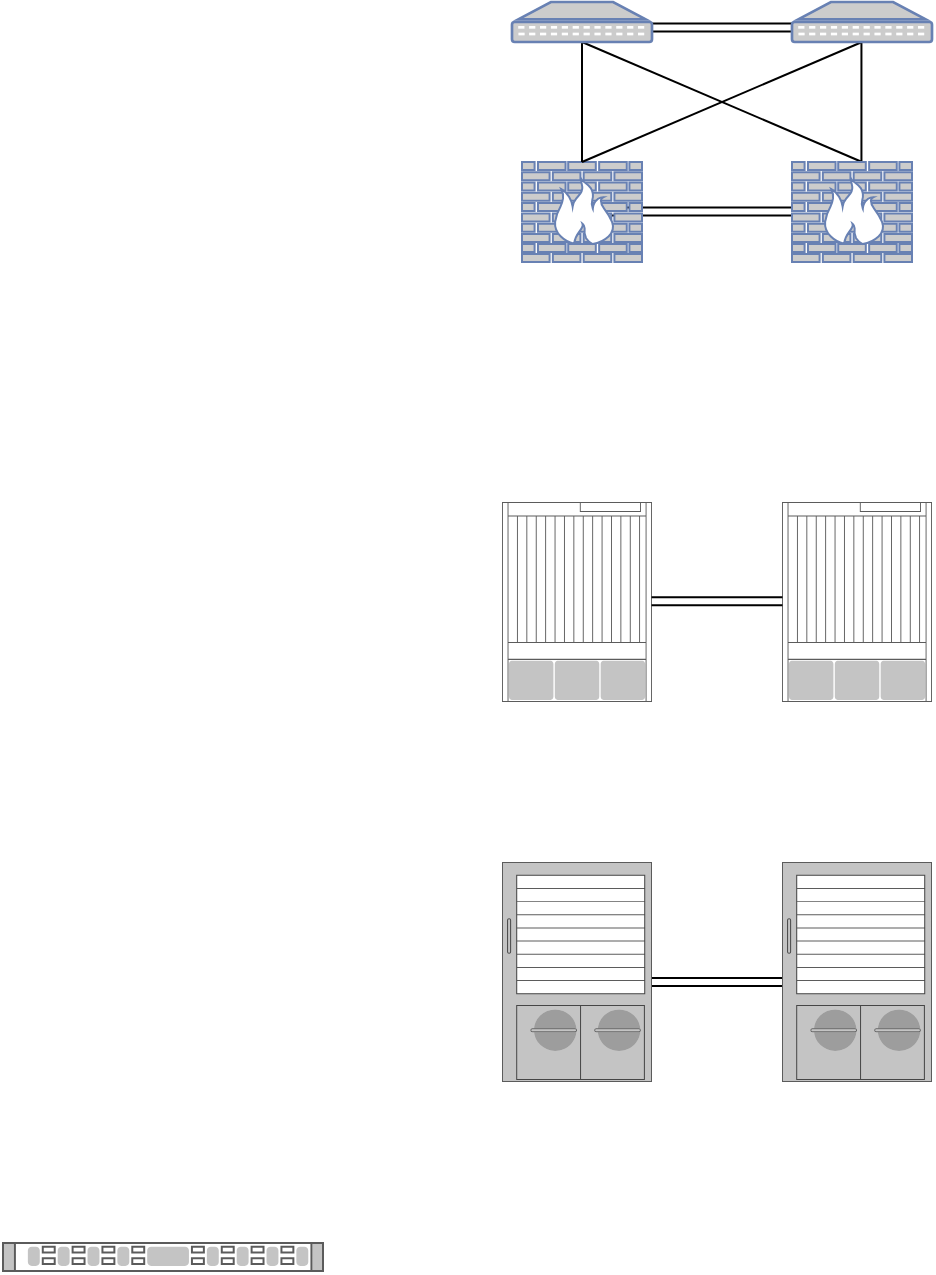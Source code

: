 <mxfile version="26.1.1">
  <diagram name="Page-1" id="d66fe2ae-3e9f-cf2f-6d29-e24063ad5d60">
    <mxGraphModel dx="1803" dy="997" grid="1" gridSize="10" guides="1" tooltips="1" connect="1" arrows="1" fold="1" page="1" pageScale="1" pageWidth="2336" pageHeight="1654" background="none" math="0" shadow="0">
      <root>
        <mxCell id="0" />
        <mxCell id="1" parent="0" />
        <mxCell id="huy9ExqXisEb2lXBNoZ7-32" value="" style="shape=link;html=1;rounded=0;fontFamily=Helvetica;fontSize=12;fontColor=default;" edge="1" parent="1">
          <mxGeometry width="100" relative="1" as="geometry">
            <mxPoint x="620" y="630" as="sourcePoint" />
            <mxPoint x="720" y="630" as="targetPoint" />
          </mxGeometry>
        </mxCell>
        <mxCell id="huy9ExqXisEb2lXBNoZ7-33" value="" style="shape=link;html=1;rounded=0;fontFamily=Helvetica;fontSize=12;fontColor=default;" edge="1" parent="1">
          <mxGeometry width="100" relative="1" as="geometry">
            <mxPoint x="620" y="439.57" as="sourcePoint" />
            <mxPoint x="720" y="439.57" as="targetPoint" />
          </mxGeometry>
        </mxCell>
        <mxCell id="huy9ExqXisEb2lXBNoZ7-21" value="" style="shape=link;html=1;rounded=0;fontFamily=Helvetica;fontSize=12;fontColor=default;" edge="1" parent="1">
          <mxGeometry width="100" relative="1" as="geometry">
            <mxPoint x="620" y="244.72" as="sourcePoint" />
            <mxPoint x="720" y="244.72" as="targetPoint" />
          </mxGeometry>
        </mxCell>
        <mxCell id="huy9ExqXisEb2lXBNoZ7-2" value="" style="fontColor=#0066CC;verticalAlign=top;verticalLabelPosition=bottom;labelPosition=center;align=center;html=1;outlineConnect=0;fillColor=#CCCCCC;strokeColor=#6881B3;gradientColor=none;gradientDirection=north;strokeWidth=2;shape=mxgraph.networks.firewall;" vertex="1" parent="1">
          <mxGeometry x="580" y="220" width="60" height="50" as="geometry" />
        </mxCell>
        <mxCell id="huy9ExqXisEb2lXBNoZ7-5" value="" style="endArrow=none;html=1;rounded=0;entryX=0.5;entryY=1;entryDx=0;entryDy=0;entryPerimeter=0;exitX=0.5;exitY=0;exitDx=0;exitDy=0;exitPerimeter=0;" edge="1" parent="1" source="huy9ExqXisEb2lXBNoZ7-2" target="huy9ExqXisEb2lXBNoZ7-3">
          <mxGeometry width="50" height="50" relative="1" as="geometry">
            <mxPoint x="730" y="390" as="sourcePoint" />
            <mxPoint x="780" y="340" as="targetPoint" />
            <Array as="points">
              <mxPoint x="610" y="190" />
            </Array>
          </mxGeometry>
        </mxCell>
        <mxCell id="huy9ExqXisEb2lXBNoZ7-7" value="" style="endArrow=none;html=1;rounded=0;entryX=0.5;entryY=1;entryDx=0;entryDy=0;entryPerimeter=0;exitX=0.5;exitY=0;exitDx=0;exitDy=0;exitPerimeter=0;" edge="1" parent="1" source="huy9ExqXisEb2lXBNoZ7-2" target="huy9ExqXisEb2lXBNoZ7-4">
          <mxGeometry width="50" height="50" relative="1" as="geometry">
            <mxPoint x="620" y="230" as="sourcePoint" />
            <mxPoint x="620" y="170" as="targetPoint" />
          </mxGeometry>
        </mxCell>
        <mxCell id="huy9ExqXisEb2lXBNoZ7-8" value="" style="endArrow=none;html=1;rounded=0;exitX=0.5;exitY=0;exitDx=0;exitDy=0;exitPerimeter=0;" edge="1" parent="1">
          <mxGeometry width="50" height="50" relative="1" as="geometry">
            <mxPoint x="750" y="220" as="sourcePoint" />
            <mxPoint x="610" y="160" as="targetPoint" />
          </mxGeometry>
        </mxCell>
        <mxCell id="huy9ExqXisEb2lXBNoZ7-9" value="" style="endArrow=none;html=1;rounded=0;entryX=0.5;entryY=1;entryDx=0;entryDy=0;entryPerimeter=0;exitX=0.5;exitY=0;exitDx=0;exitDy=0;exitPerimeter=0;" edge="1" parent="1">
          <mxGeometry width="50" height="50" relative="1" as="geometry">
            <mxPoint x="749.72" y="220" as="sourcePoint" />
            <mxPoint x="749.72" y="160" as="targetPoint" />
          </mxGeometry>
        </mxCell>
        <mxCell id="huy9ExqXisEb2lXBNoZ7-14" value="" style="fontColor=#0066CC;verticalAlign=top;verticalLabelPosition=bottom;labelPosition=center;align=center;html=1;outlineConnect=0;fillColor=#CCCCCC;strokeColor=#6881B3;gradientColor=none;gradientDirection=north;strokeWidth=2;shape=mxgraph.networks.firewall;" vertex="1" parent="1">
          <mxGeometry x="715" y="220" width="60" height="50" as="geometry" />
        </mxCell>
        <mxCell id="huy9ExqXisEb2lXBNoZ7-22" value="" style="shape=link;html=1;rounded=0;fontFamily=Helvetica;fontSize=12;fontColor=default;" edge="1" parent="1">
          <mxGeometry width="100" relative="1" as="geometry">
            <mxPoint x="630" y="152.72" as="sourcePoint" />
            <mxPoint x="730" y="152.72" as="targetPoint" />
          </mxGeometry>
        </mxCell>
        <mxCell id="huy9ExqXisEb2lXBNoZ7-3" value="" style="fontColor=#0066CC;verticalAlign=top;verticalLabelPosition=bottom;labelPosition=center;align=center;html=1;outlineConnect=0;fillColor=#CCCCCC;strokeColor=#6881B3;gradientColor=none;gradientDirection=north;strokeWidth=2;shape=mxgraph.networks.patch_panel;" vertex="1" parent="1">
          <mxGeometry x="575" y="140" width="70" height="20" as="geometry" />
        </mxCell>
        <mxCell id="huy9ExqXisEb2lXBNoZ7-4" value="" style="fontColor=#0066CC;verticalAlign=top;verticalLabelPosition=bottom;labelPosition=center;align=center;html=1;outlineConnect=0;fillColor=#CCCCCC;strokeColor=#6881B3;gradientColor=none;gradientDirection=north;strokeWidth=2;shape=mxgraph.networks.patch_panel;" vertex="1" parent="1">
          <mxGeometry x="715" y="140" width="70" height="20" as="geometry" />
        </mxCell>
        <mxCell id="huy9ExqXisEb2lXBNoZ7-28" value="" style="shape=mxgraph.rack.oracle.netra_ct9000_server;html=1;labelPosition=right;align=left;spacingLeft=15;dashed=0;shadow=0;fillColor=#ffffff;strokeColor=default;verticalAlign=middle;fontFamily=Helvetica;fontSize=12;fontColor=default;" vertex="1" parent="1">
          <mxGeometry x="570" y="390" width="75" height="100" as="geometry" />
        </mxCell>
        <mxCell id="huy9ExqXisEb2lXBNoZ7-29" value="" style="shape=mxgraph.rack.oracle.netra_ct9000_server;html=1;labelPosition=right;align=left;spacingLeft=15;dashed=0;shadow=0;fillColor=#ffffff;strokeColor=default;verticalAlign=middle;fontFamily=Helvetica;fontSize=12;fontColor=default;" vertex="1" parent="1">
          <mxGeometry x="710" y="390" width="75" height="100" as="geometry" />
        </mxCell>
        <mxCell id="huy9ExqXisEb2lXBNoZ7-30" value="" style="shape=mxgraph.rack.cisco.cisco_catalyst_6509_switch;html=1;labelPosition=right;align=left;spacingLeft=15;dashed=0;shadow=0;fillColor=#ffffff;strokeColor=default;verticalAlign=middle;fontFamily=Helvetica;fontSize=12;fontColor=default;" vertex="1" parent="1">
          <mxGeometry x="570" y="570" width="75" height="110" as="geometry" />
        </mxCell>
        <mxCell id="huy9ExqXisEb2lXBNoZ7-31" value="" style="shape=mxgraph.rack.cisco.cisco_catalyst_6509_switch;html=1;labelPosition=right;align=left;spacingLeft=15;dashed=0;shadow=0;fillColor=#ffffff;strokeColor=default;verticalAlign=middle;fontFamily=Helvetica;fontSize=12;fontColor=default;" vertex="1" parent="1">
          <mxGeometry x="710" y="570" width="75" height="110" as="geometry" />
        </mxCell>
        <mxCell id="huy9ExqXisEb2lXBNoZ7-34" value="" style="shape=mxgraph.rack.cisco.cisco_nexus_3016_switch;html=1;labelPosition=right;align=left;spacingLeft=15;dashed=0;shadow=0;fillColor=#ffffff;strokeColor=default;verticalAlign=middle;fontFamily=Helvetica;fontSize=12;fontColor=default;" vertex="1" parent="1">
          <mxGeometry x="320" y="760" width="161" height="15" as="geometry" />
        </mxCell>
      </root>
    </mxGraphModel>
  </diagram>
</mxfile>
